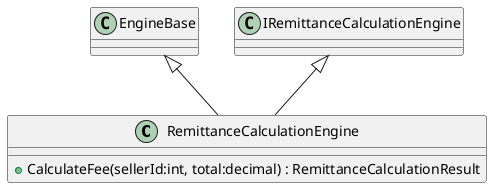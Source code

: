 @startuml
class RemittanceCalculationEngine {
    + CalculateFee(sellerId:int, total:decimal) : RemittanceCalculationResult
}
EngineBase <|-- RemittanceCalculationEngine
IRemittanceCalculationEngine <|-- RemittanceCalculationEngine
@enduml
